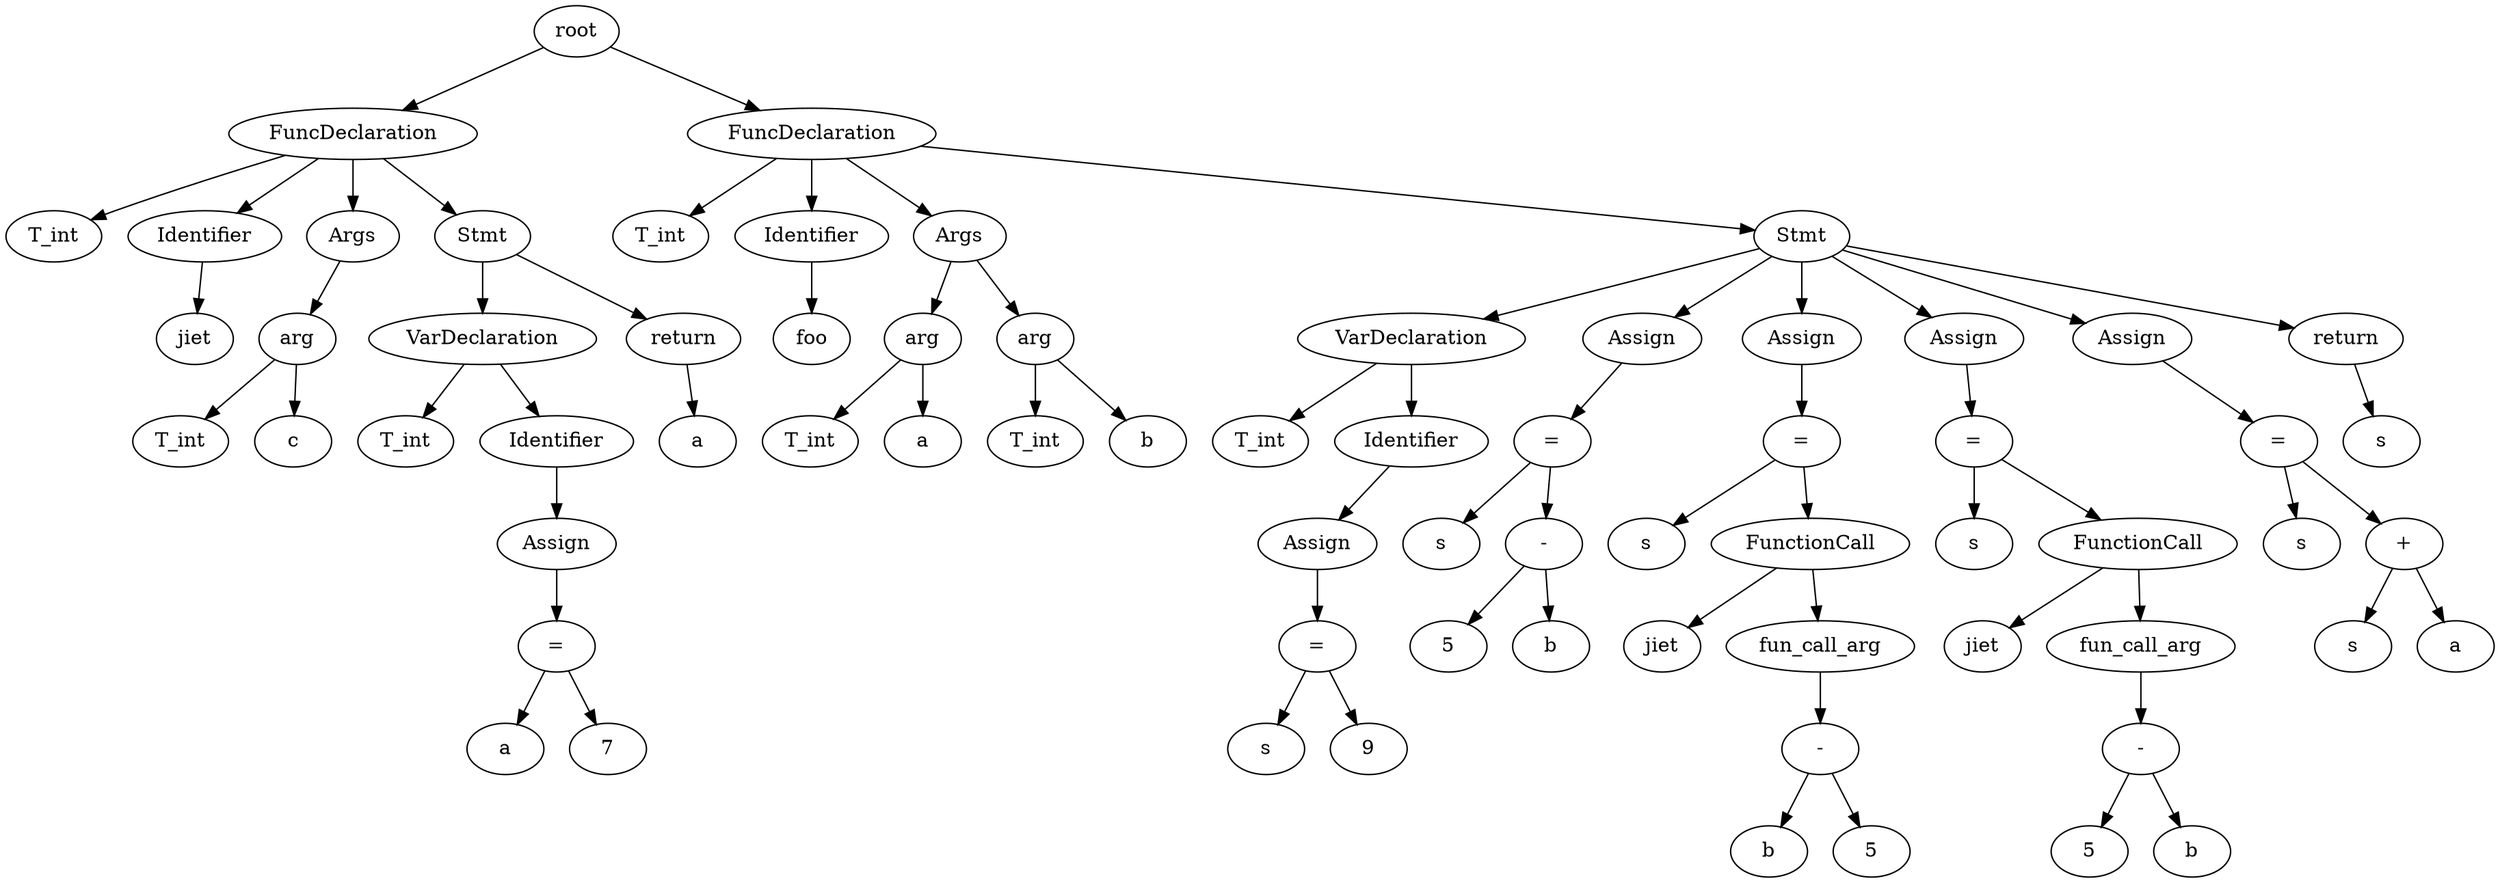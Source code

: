 // root
digraph {
	None [label=root]
	0 [label=FuncDeclaration]
	None -> 0
	1 [label=T_int]
	0 -> 1
	2 [label=Identifier]
	0 -> 2
	3 [label=jiet]
	2 -> 3
	4 [label=Args]
	0 -> 4
	5 [label=arg]
	4 -> 5
	6 [label=T_int]
	5 -> 6
	7 [label=c]
	5 -> 7
	8 [label=Stmt]
	0 -> 8
	9 [label=VarDeclaration]
	8 -> 9
	10 [label=T_int]
	9 -> 10
	11 [label=Identifier]
	9 -> 11
	12 [label=Assign]
	11 -> 12
	14 [label="="]
	12 -> 14
	13 [label=a]
	14 -> 13
	15 [label=7]
	14 -> 15
	16 [label=return]
	8 -> 16
	17 [label=a]
	16 -> 17
	18 [label=FuncDeclaration]
	None -> 18
	19 [label=T_int]
	18 -> 19
	20 [label=Identifier]
	18 -> 20
	21 [label=foo]
	20 -> 21
	22 [label=Args]
	18 -> 22
	23 [label=arg]
	22 -> 23
	24 [label=T_int]
	23 -> 24
	25 [label=a]
	23 -> 25
	26 [label=arg]
	22 -> 26
	27 [label=T_int]
	26 -> 27
	28 [label=b]
	26 -> 28
	29 [label=Stmt]
	18 -> 29
	30 [label=VarDeclaration]
	29 -> 30
	31 [label=T_int]
	30 -> 31
	32 [label=Identifier]
	30 -> 32
	33 [label=Assign]
	32 -> 33
	35 [label="="]
	33 -> 35
	34 [label=s]
	35 -> 34
	36 [label=9]
	35 -> 36
	37 [label=Assign]
	29 -> 37
	39 [label="="]
	37 -> 39
	38 [label=s]
	39 -> 38
	41 [label="-"]
	39 -> 41
	40 [label=5]
	41 -> 40
	42 [label=b]
	41 -> 42
	43 [label=Assign]
	29 -> 43
	45 [label="="]
	43 -> 45
	44 [label=s]
	45 -> 44
	46 [label=FunctionCall]
	45 -> 46
	47 [label=jiet]
	46 -> 47
	48 [label=fun_call_arg]
	46 -> 48
	50 [label="-"]
	48 -> 50
	49 [label=b]
	50 -> 49
	51 [label=5]
	50 -> 51
	52 [label=Assign]
	29 -> 52
	54 [label="="]
	52 -> 54
	53 [label=s]
	54 -> 53
	55 [label=FunctionCall]
	54 -> 55
	56 [label=jiet]
	55 -> 56
	57 [label=fun_call_arg]
	55 -> 57
	59 [label="-"]
	57 -> 59
	58 [label=5]
	59 -> 58
	60 [label=b]
	59 -> 60
	61 [label=Assign]
	29 -> 61
	63 [label="="]
	61 -> 63
	62 [label=s]
	63 -> 62
	65 [label="+"]
	63 -> 65
	64 [label=s]
	65 -> 64
	66 [label=a]
	65 -> 66
	67 [label=return]
	29 -> 67
	68 [label=s]
	67 -> 68
}
